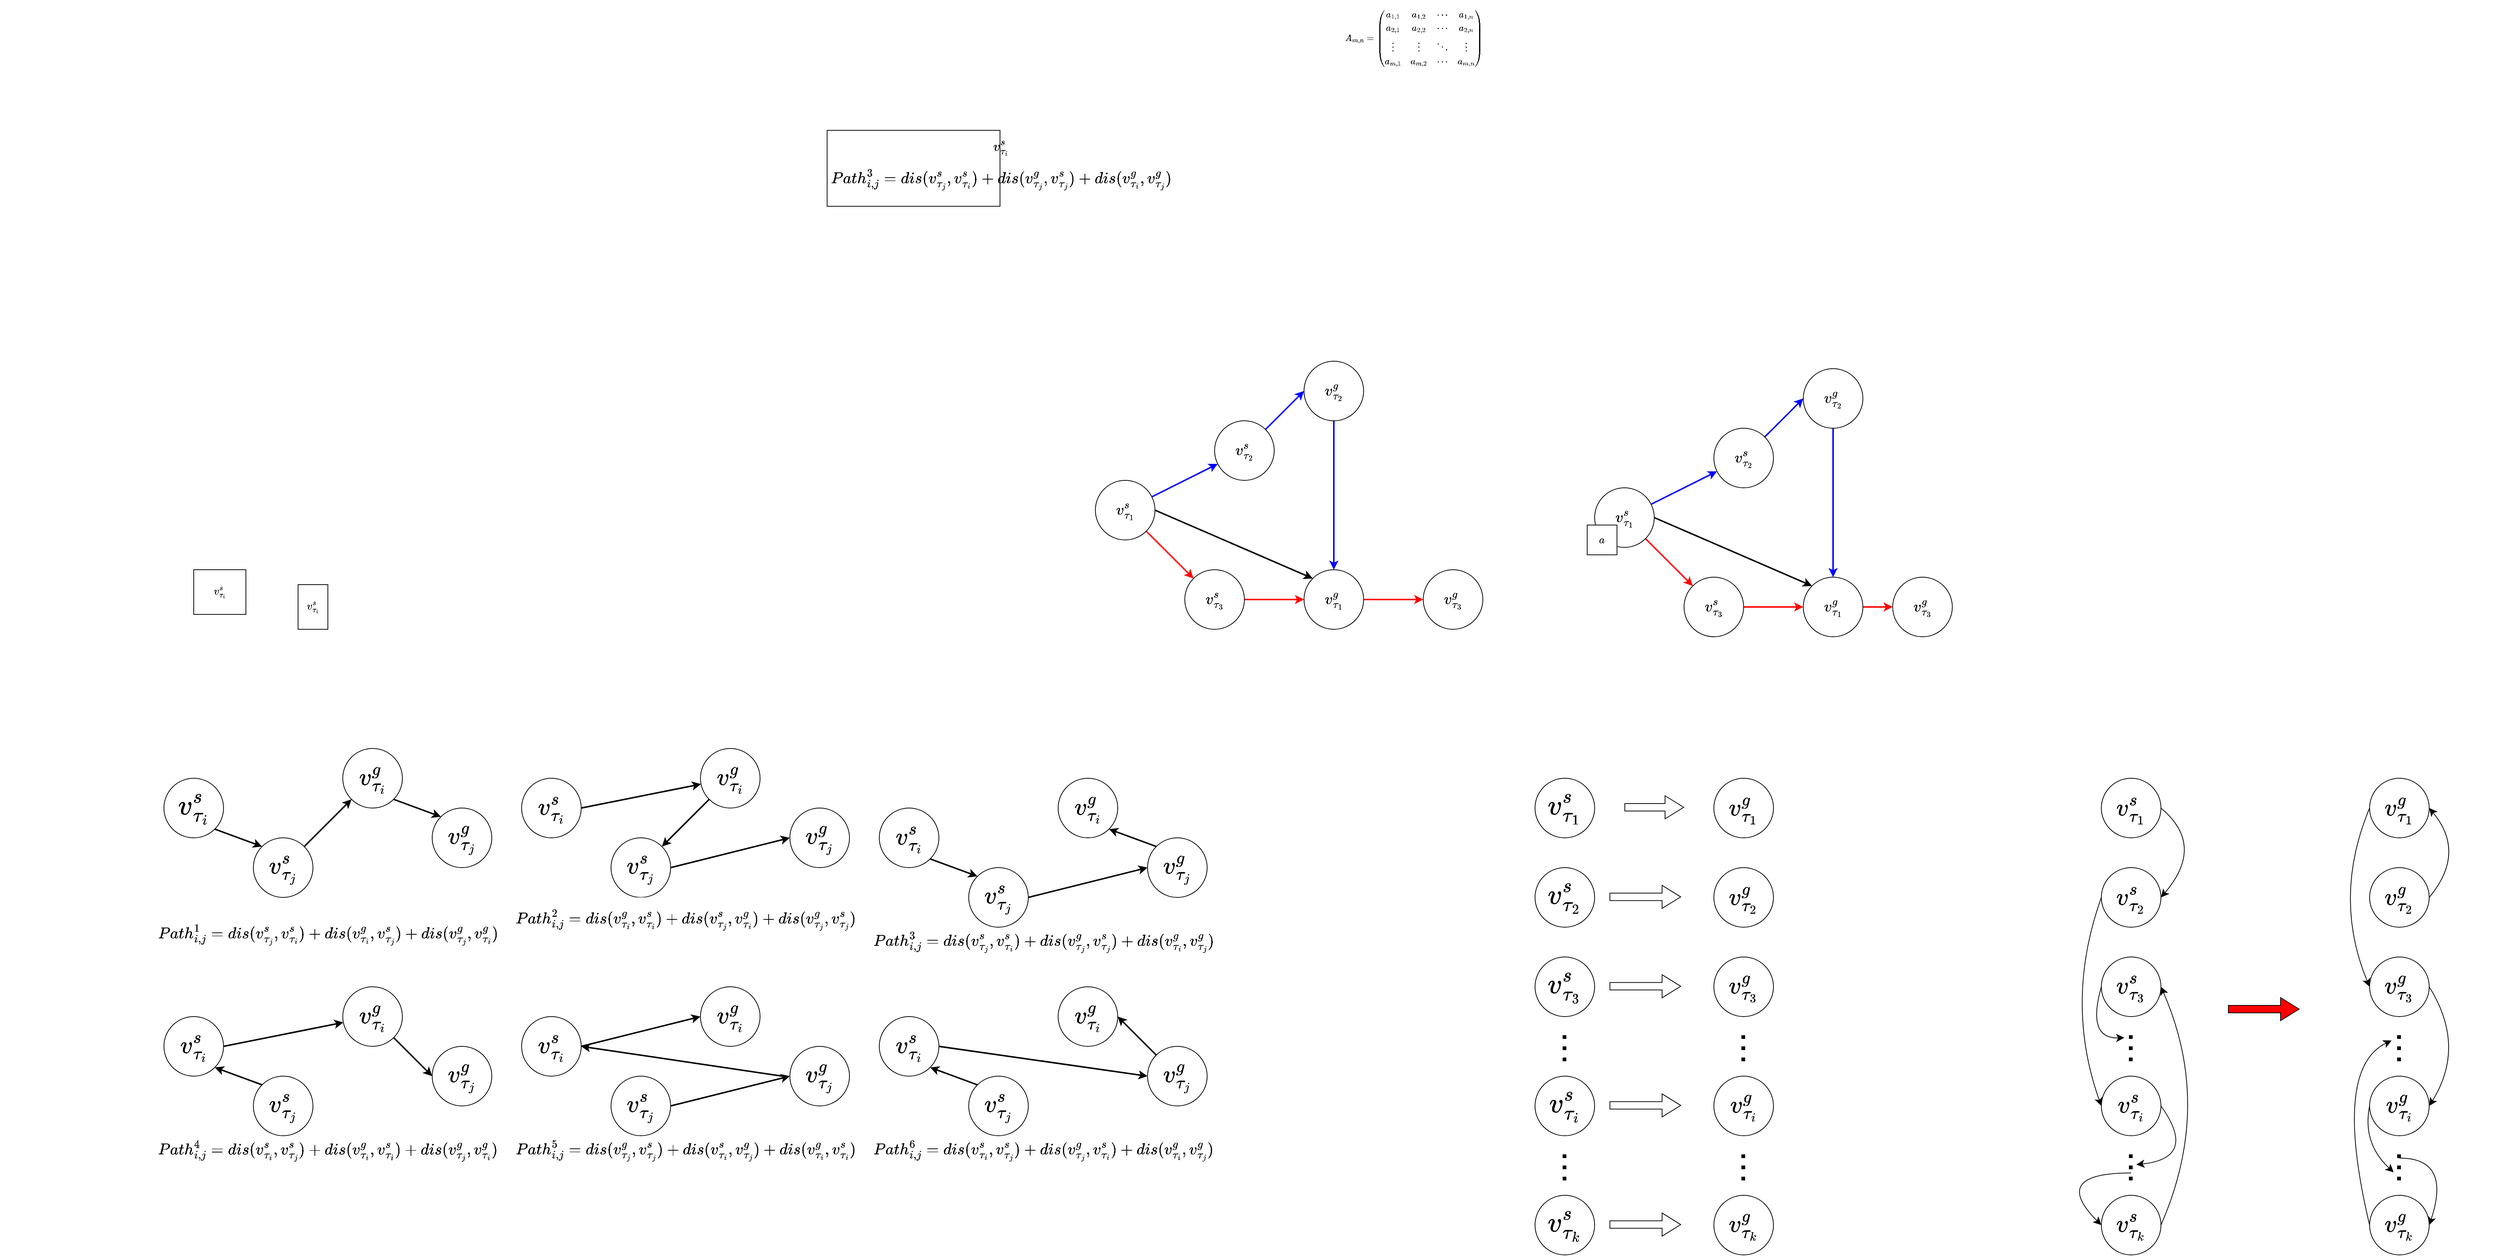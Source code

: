 <mxfile version="24.7.14">
  <diagram name="第 1 页" id="2fXzonQyr7GlmhcA955P">
    <mxGraphModel dx="4119" dy="1905" grid="1" gridSize="10" guides="1" tooltips="1" connect="1" arrows="1" fold="1" page="1" pageScale="1" pageWidth="827" pageHeight="1169" math="1" shadow="0">
      <root>
        <mxCell id="0" />
        <mxCell id="1" parent="0" />
        <mxCell id="RxVfPSey4gtv-o3c42Gy-12" value="$$v^{s}_{\tau_{i}} $$" style="ellipse;whiteSpace=wrap;html=1;aspect=fixed;fontSize=32;" parent="1" vertex="1">
          <mxGeometry x="240" y="1040" width="80" height="80" as="geometry" />
        </mxCell>
        <mxCell id="RxVfPSey4gtv-o3c42Gy-13" value="$$v^{s}_{\tau_{k}} $$" style="ellipse;whiteSpace=wrap;html=1;aspect=fixed;fontSize=32;" parent="1" vertex="1">
          <mxGeometry x="240" y="1200" width="80" height="80" as="geometry" />
        </mxCell>
        <mxCell id="RxVfPSey4gtv-o3c42Gy-14" value="$$v^{s}_{\tau_{3}} $$" style="ellipse;whiteSpace=wrap;html=1;aspect=fixed;fontSize=32;" parent="1" vertex="1">
          <mxGeometry x="240" y="880" width="80" height="80" as="geometry" />
        </mxCell>
        <mxCell id="RxVfPSey4gtv-o3c42Gy-16" value="&lt;span style=&quot;font-family: &amp;quot;Lucida Console&amp;quot;; font-size: 32px;&quot;&gt;$$v^{g}_{\tau_1}$$&lt;/span&gt;" style="ellipse;whiteSpace=wrap;html=1;aspect=fixed;fontSize=32;" parent="1" vertex="1">
          <mxGeometry x="480" y="640" width="80" height="80" as="geometry" />
        </mxCell>
        <mxCell id="RxVfPSey4gtv-o3c42Gy-17" value="&lt;span style=&quot;font-family: &amp;quot;Lucida Console&amp;quot;; font-size: 32px;&quot;&gt;$$v^{g}_{\tau_i}$$&lt;/span&gt;" style="ellipse;whiteSpace=wrap;html=1;aspect=fixed;fontSize=32;" parent="1" vertex="1">
          <mxGeometry x="480" y="1040" width="80" height="80" as="geometry" />
        </mxCell>
        <mxCell id="RxVfPSey4gtv-o3c42Gy-18" value="&lt;span style=&quot;font-family: &amp;quot;Lucida Console&amp;quot;; font-size: 32px;&quot;&gt;$$v^{g}_{\tau_k}$$&lt;/span&gt;" style="ellipse;whiteSpace=wrap;html=1;aspect=fixed;fontSize=32;" parent="1" vertex="1">
          <mxGeometry x="480" y="1200" width="80" height="80" as="geometry" />
        </mxCell>
        <mxCell id="RxVfPSey4gtv-o3c42Gy-19" value="&lt;span style=&quot;font-family: &amp;quot;Lucida Console&amp;quot;; font-size: 32px;&quot;&gt;$$v^{g}_{\tau_3}$$&lt;/span&gt;" style="ellipse;whiteSpace=wrap;html=1;aspect=fixed;fontSize=32;" parent="1" vertex="1">
          <mxGeometry x="480" y="880" width="80" height="80" as="geometry" />
        </mxCell>
        <mxCell id="RxVfPSey4gtv-o3c42Gy-20" value="&lt;span style=&quot;font-family: &amp;quot;Lucida Console&amp;quot;; font-size: 32px;&quot;&gt;$$v^{g}_{\tau_2}$$&lt;/span&gt;" style="ellipse;whiteSpace=wrap;html=1;aspect=fixed;fontSize=32;" parent="1" vertex="1">
          <mxGeometry x="480" y="760" width="80" height="80" as="geometry" />
        </mxCell>
        <mxCell id="RxVfPSey4gtv-o3c42Gy-36" style="edgeStyle=none;curved=1;rounded=0;orthogonalLoop=1;jettySize=auto;html=1;exitX=1;exitY=0.5;exitDx=0;exitDy=0;entryX=1;entryY=0.5;entryDx=0;entryDy=0;fontSize=32;startSize=8;endSize=8;" parent="1" source="RxVfPSey4gtv-o3c42Gy-21" target="RxVfPSey4gtv-o3c42Gy-25" edge="1">
          <mxGeometry relative="1" as="geometry">
            <Array as="points">
              <mxPoint x="1140" y="730" />
            </Array>
          </mxGeometry>
        </mxCell>
        <mxCell id="RxVfPSey4gtv-o3c42Gy-21" value="&lt;span style=&quot;font-family: &amp;quot;Lucida Console&amp;quot;; font-size: 32px;&quot;&gt;$$v^{s}_{\tau_1}$$&lt;/span&gt;" style="ellipse;whiteSpace=wrap;html=1;aspect=fixed;fontSize=32;" parent="1" vertex="1">
          <mxGeometry x="1000" y="640" width="80" height="80" as="geometry" />
        </mxCell>
        <mxCell id="RxVfPSey4gtv-o3c42Gy-22" value="&lt;span style=&quot;font-family: &amp;quot;Lucida Console&amp;quot;; font-size: 32px;&quot;&gt;$$v^{s}_{\tau_i}$$&lt;/span&gt;" style="ellipse;whiteSpace=wrap;html=1;aspect=fixed;fontSize=32;" parent="1" vertex="1">
          <mxGeometry x="1000" y="1040" width="80" height="80" as="geometry" />
        </mxCell>
        <mxCell id="RxVfPSey4gtv-o3c42Gy-72" style="edgeStyle=none;curved=1;rounded=0;orthogonalLoop=1;jettySize=auto;html=1;exitX=1;exitY=0.5;exitDx=0;exitDy=0;entryX=1;entryY=0.5;entryDx=0;entryDy=0;fontSize=32;startSize=8;endSize=8;" parent="1" source="RxVfPSey4gtv-o3c42Gy-23" target="RxVfPSey4gtv-o3c42Gy-24" edge="1">
          <mxGeometry relative="1" as="geometry">
            <Array as="points">
              <mxPoint x="1150" y="1080" />
            </Array>
          </mxGeometry>
        </mxCell>
        <mxCell id="RxVfPSey4gtv-o3c42Gy-23" value="&lt;span style=&quot;font-family: &amp;quot;Lucida Console&amp;quot;; font-size: 32px;&quot;&gt;$$v^{s}_{\tau_k}$$&lt;/span&gt;" style="ellipse;whiteSpace=wrap;html=1;aspect=fixed;fontSize=32;" parent="1" vertex="1">
          <mxGeometry x="1000" y="1200" width="80" height="80" as="geometry" />
        </mxCell>
        <mxCell id="RxVfPSey4gtv-o3c42Gy-24" value="&lt;span style=&quot;font-family: &amp;quot;Lucida Console&amp;quot;; font-size: 32px;&quot;&gt;$$v^{s}_{\tau_3}$$&lt;/span&gt;" style="ellipse;whiteSpace=wrap;html=1;aspect=fixed;fontSize=32;" parent="1" vertex="1">
          <mxGeometry x="1000" y="880" width="80" height="80" as="geometry" />
        </mxCell>
        <mxCell id="RxVfPSey4gtv-o3c42Gy-37" style="edgeStyle=none;curved=1;rounded=0;orthogonalLoop=1;jettySize=auto;html=1;exitX=0;exitY=0.5;exitDx=0;exitDy=0;entryX=0;entryY=0.5;entryDx=0;entryDy=0;fontSize=32;startSize=8;endSize=8;" parent="1" source="RxVfPSey4gtv-o3c42Gy-25" target="RxVfPSey4gtv-o3c42Gy-22" edge="1">
          <mxGeometry relative="1" as="geometry">
            <Array as="points">
              <mxPoint x="950" y="940" />
            </Array>
          </mxGeometry>
        </mxCell>
        <mxCell id="RxVfPSey4gtv-o3c42Gy-25" value="&lt;span style=&quot;font-family: &amp;quot;Lucida Console&amp;quot;; font-size: 32px;&quot;&gt;$$v^{s}_{\tau_2}$$&lt;/span&gt;" style="ellipse;whiteSpace=wrap;html=1;aspect=fixed;fontSize=32;" parent="1" vertex="1">
          <mxGeometry x="1000" y="760" width="80" height="80" as="geometry" />
        </mxCell>
        <mxCell id="RxVfPSey4gtv-o3c42Gy-75" style="edgeStyle=none;curved=1;rounded=0;orthogonalLoop=1;jettySize=auto;html=1;entryX=0;entryY=0.5;entryDx=0;entryDy=0;fontSize=32;startSize=8;endSize=8;exitX=0;exitY=0.5;exitDx=0;exitDy=0;" parent="1" source="RxVfPSey4gtv-o3c42Gy-26" target="RxVfPSey4gtv-o3c42Gy-29" edge="1">
          <mxGeometry relative="1" as="geometry">
            <Array as="points">
              <mxPoint x="1310" y="800" />
            </Array>
          </mxGeometry>
        </mxCell>
        <mxCell id="RxVfPSey4gtv-o3c42Gy-26" value="&lt;span style=&quot;font-family: &amp;quot;Lucida Console&amp;quot;; font-size: 32px;&quot;&gt;$$v^{g}_{\tau_1}$$&lt;/span&gt;" style="ellipse;whiteSpace=wrap;html=1;aspect=fixed;fontSize=32;" parent="1" vertex="1">
          <mxGeometry x="1360" y="640" width="80" height="80" as="geometry" />
        </mxCell>
        <mxCell id="RxVfPSey4gtv-o3c42Gy-27" value="&lt;span style=&quot;font-family: &amp;quot;Lucida Console&amp;quot;; font-size: 32px;&quot;&gt;$$v^{g}_{\tau_i}$$&lt;/span&gt;" style="ellipse;whiteSpace=wrap;html=1;aspect=fixed;fontSize=32;" parent="1" vertex="1">
          <mxGeometry x="1360" y="1040" width="80" height="80" as="geometry" />
        </mxCell>
        <mxCell id="RxVfPSey4gtv-o3c42Gy-28" value="&lt;span style=&quot;font-family: &amp;quot;Lucida Console&amp;quot;; font-size: 32px;&quot;&gt;$$v^{g}_{\tau_k}$$&lt;/span&gt;" style="ellipse;whiteSpace=wrap;html=1;aspect=fixed;fontSize=32;" parent="1" vertex="1">
          <mxGeometry x="1360" y="1200" width="80" height="80" as="geometry" />
        </mxCell>
        <mxCell id="RxVfPSey4gtv-o3c42Gy-77" style="edgeStyle=none;curved=1;rounded=0;orthogonalLoop=1;jettySize=auto;html=1;exitX=1;exitY=0.5;exitDx=0;exitDy=0;entryX=1;entryY=0.5;entryDx=0;entryDy=0;fontSize=32;startSize=8;endSize=8;" parent="1" source="RxVfPSey4gtv-o3c42Gy-29" target="RxVfPSey4gtv-o3c42Gy-27" edge="1">
          <mxGeometry relative="1" as="geometry">
            <Array as="points">
              <mxPoint x="1490" y="1000" />
            </Array>
          </mxGeometry>
        </mxCell>
        <mxCell id="RxVfPSey4gtv-o3c42Gy-29" value="&lt;span style=&quot;font-family: &amp;quot;Lucida Console&amp;quot;; font-size: 32px;&quot;&gt;$$v^{g}_{\tau_3}$$&lt;/span&gt;" style="ellipse;whiteSpace=wrap;html=1;aspect=fixed;fontSize=32;" parent="1" vertex="1">
          <mxGeometry x="1360" y="880" width="80" height="80" as="geometry" />
        </mxCell>
        <mxCell id="RxVfPSey4gtv-o3c42Gy-74" style="edgeStyle=none;curved=1;rounded=0;orthogonalLoop=1;jettySize=auto;html=1;exitX=1;exitY=0.5;exitDx=0;exitDy=0;entryX=1;entryY=0.5;entryDx=0;entryDy=0;fontSize=32;startSize=8;endSize=8;" parent="1" source="RxVfPSey4gtv-o3c42Gy-30" target="RxVfPSey4gtv-o3c42Gy-26" edge="1">
          <mxGeometry relative="1" as="geometry">
            <Array as="points">
              <mxPoint x="1490" y="740" />
            </Array>
          </mxGeometry>
        </mxCell>
        <mxCell id="RxVfPSey4gtv-o3c42Gy-30" value="&lt;span style=&quot;font-family: &amp;quot;Lucida Console&amp;quot;; font-size: 32px;&quot;&gt;$$v^{g}_{\tau_2}$$&lt;/span&gt;" style="ellipse;whiteSpace=wrap;html=1;aspect=fixed;fontSize=32;" parent="1" vertex="1">
          <mxGeometry x="1360" y="760" width="80" height="80" as="geometry" />
        </mxCell>
        <mxCell id="RxVfPSey4gtv-o3c42Gy-31" value="" style="shape=flexArrow;endArrow=classic;html=1;rounded=0;fontSize=32;startSize=8;endSize=8;curved=1;" parent="1" edge="1">
          <mxGeometry width="50" height="50" relative="1" as="geometry">
            <mxPoint x="340" y="1079.29" as="sourcePoint" />
            <mxPoint x="436" y="1079.29" as="targetPoint" />
          </mxGeometry>
        </mxCell>
        <mxCell id="RxVfPSey4gtv-o3c42Gy-32" value="" style="shape=flexArrow;endArrow=classic;html=1;rounded=0;fontSize=32;startSize=8;endSize=8;curved=1;" parent="1" edge="1">
          <mxGeometry width="50" height="50" relative="1" as="geometry">
            <mxPoint x="340" y="1239.29" as="sourcePoint" />
            <mxPoint x="436" y="1239.29" as="targetPoint" />
          </mxGeometry>
        </mxCell>
        <mxCell id="RxVfPSey4gtv-o3c42Gy-33" value="" style="shape=flexArrow;endArrow=classic;html=1;rounded=0;fontSize=32;startSize=8;endSize=8;curved=1;" parent="1" edge="1">
          <mxGeometry width="50" height="50" relative="1" as="geometry">
            <mxPoint x="340" y="919.29" as="sourcePoint" />
            <mxPoint x="436" y="919.29" as="targetPoint" />
          </mxGeometry>
        </mxCell>
        <mxCell id="RxVfPSey4gtv-o3c42Gy-34" value="" style="shape=flexArrow;endArrow=classic;html=1;rounded=0;fontSize=32;startSize=8;endSize=8;curved=1;" parent="1" edge="1">
          <mxGeometry width="50" height="50" relative="1" as="geometry">
            <mxPoint x="340" y="799.29" as="sourcePoint" />
            <mxPoint x="436" y="799.29" as="targetPoint" />
          </mxGeometry>
        </mxCell>
        <mxCell id="RxVfPSey4gtv-o3c42Gy-35" value="" style="shape=flexArrow;endArrow=classic;html=1;rounded=0;fontSize=32;startSize=8;endSize=8;curved=1;" parent="1" edge="1">
          <mxGeometry width="50" height="50" relative="1" as="geometry">
            <mxPoint x="360" y="679" as="sourcePoint" />
            <mxPoint x="440" y="679" as="targetPoint" />
          </mxGeometry>
        </mxCell>
        <mxCell id="RxVfPSey4gtv-o3c42Gy-40" value="" style="shape=flexArrow;endArrow=classic;html=1;rounded=0;fontSize=32;startSize=8;endSize=8;curved=1;fillColor=#FF0000;gradientColor=none;" parent="1" edge="1">
          <mxGeometry width="50" height="50" relative="1" as="geometry">
            <mxPoint x="1170" y="950" as="sourcePoint" />
            <mxPoint x="1266" y="950" as="targetPoint" />
          </mxGeometry>
        </mxCell>
        <mxCell id="RxVfPSey4gtv-o3c42Gy-70" value="" style="edgeStyle=none;curved=1;rounded=0;orthogonalLoop=1;jettySize=auto;html=1;fontSize=32;startSize=8;endSize=8;entryX=0;entryY=0.5;entryDx=0;entryDy=0;" parent="1" target="RxVfPSey4gtv-o3c42Gy-23" edge="1">
          <mxGeometry relative="1" as="geometry">
            <mxPoint x="940" y="1170" as="targetPoint" />
            <Array as="points">
              <mxPoint x="930" y="1170" />
            </Array>
            <mxPoint x="1040" y="1170" as="sourcePoint" />
          </mxGeometry>
        </mxCell>
        <mxCell id="RxVfPSey4gtv-o3c42Gy-83" value="" style="edgeStyle=none;curved=1;rounded=0;orthogonalLoop=1;jettySize=auto;html=1;fontSize=32;startSize=8;endSize=8;entryX=1;entryY=0.5;entryDx=0;entryDy=0;" parent="1" target="RxVfPSey4gtv-o3c42Gy-28" edge="1">
          <mxGeometry relative="1" as="geometry">
            <mxPoint x="1480" y="1150" as="targetPoint" />
            <Array as="points">
              <mxPoint x="1470" y="1150" />
            </Array>
            <mxPoint x="1400" y="1150" as="sourcePoint" />
          </mxGeometry>
        </mxCell>
        <mxCell id="RxVfPSey4gtv-o3c42Gy-68" style="edgeStyle=none;curved=1;rounded=0;orthogonalLoop=1;jettySize=auto;html=1;exitX=1;exitY=0.5;exitDx=0;exitDy=0;entryX=0.844;entryY=0.438;entryDx=0;entryDy=0;entryPerimeter=0;fontSize=32;startSize=8;endSize=8;" parent="1" source="RxVfPSey4gtv-o3c42Gy-22" edge="1">
          <mxGeometry relative="1" as="geometry">
            <Array as="points">
              <mxPoint x="1130" y="1150" />
            </Array>
            <mxPoint x="1046.88" y="1158.76" as="targetPoint" />
          </mxGeometry>
        </mxCell>
        <mxCell id="RxVfPSey4gtv-o3c42Gy-73" style="edgeStyle=none;curved=1;rounded=0;orthogonalLoop=1;jettySize=auto;html=1;exitX=0;exitY=0.5;exitDx=0;exitDy=0;entryX=0.044;entryY=-0.079;entryDx=0;entryDy=0;entryPerimeter=0;fontSize=32;startSize=8;endSize=8;" parent="1" source="RxVfPSey4gtv-o3c42Gy-24" edge="1">
          <mxGeometry relative="1" as="geometry">
            <Array as="points">
              <mxPoint x="980" y="990" />
            </Array>
            <mxPoint x="1030.88" y="988.42" as="targetPoint" />
          </mxGeometry>
        </mxCell>
        <mxCell id="RxVfPSey4gtv-o3c42Gy-78" style="edgeStyle=none;curved=1;rounded=0;orthogonalLoop=1;jettySize=auto;html=1;exitX=0;exitY=0.5;exitDx=0;exitDy=0;entryX=0.115;entryY=0.456;entryDx=0;entryDy=0;entryPerimeter=0;fontSize=32;startSize=8;endSize=8;" parent="1" source="RxVfPSey4gtv-o3c42Gy-27" edge="1">
          <mxGeometry relative="1" as="geometry">
            <Array as="points">
              <mxPoint x="1350" y="1130" />
            </Array>
            <mxPoint x="1392.3" y="1169.12" as="targetPoint" />
          </mxGeometry>
        </mxCell>
        <mxCell id="RxVfPSey4gtv-o3c42Gy-84" style="edgeStyle=none;curved=1;rounded=0;orthogonalLoop=1;jettySize=auto;html=1;exitX=0;exitY=0.5;exitDx=0;exitDy=0;entryX=-0.026;entryY=0.109;entryDx=0;entryDy=0;entryPerimeter=0;fontSize=32;startSize=8;endSize=8;" parent="1" source="RxVfPSey4gtv-o3c42Gy-28" edge="1">
          <mxGeometry relative="1" as="geometry">
            <Array as="points">
              <mxPoint x="1310" y="1030" />
            </Array>
            <mxPoint x="1389.48" y="992.18" as="targetPoint" />
          </mxGeometry>
        </mxCell>
        <mxCell id="6" value="" style="endArrow=none;dashed=1;html=1;strokeColor=#000000;strokeWidth=5;dashPattern=1 2;fontSize=32;" parent="1" edge="1">
          <mxGeometry width="50" height="50" relative="1" as="geometry">
            <mxPoint x="279.55" y="1020" as="sourcePoint" />
            <mxPoint x="279.55" y="980" as="targetPoint" />
          </mxGeometry>
        </mxCell>
        <mxCell id="9" value="&lt;font face=&quot;Lucida Console&quot;&gt;$$A_{m,n} =&lt;br&gt; \begin{pmatrix}&lt;br&gt;  a_{1,1} &amp;amp; a_{1,2} &amp;amp; \cdots &amp;amp; a_{1,n} \\&lt;br&gt;  a_{2,1} &amp;amp; a_{2,2} &amp;amp; \cdots &amp;amp; a_{2,n} \\&lt;br&gt;  \vdots  &amp;amp; \vdots  &amp;amp; \ddots &amp;amp; \vdots  \\&lt;br&gt;  a_{m,1} &amp;amp; a_{m,2} &amp;amp; \cdots &amp;amp; a_{m,n}&lt;br&gt; \end{pmatrix}$$&lt;/font&gt;" style="text;html=1;spacing=5;spacingTop=-10;whiteSpace=wrap;overflow=visible;fillColor=none;strokeColor=none;shadow=0;rounded=0;verticalAlign=middle;" parent="1" vertex="1">
          <mxGeometry x="-20" y="-400" width="232" height="102" as="geometry" />
        </mxCell>
        <mxCell id="Y2sO-mLyn4NRbICUy5Yb-9" value="" style="endArrow=none;dashed=1;html=1;strokeColor=#000000;strokeWidth=5;dashPattern=1 2;fontSize=32;" parent="1" edge="1">
          <mxGeometry width="50" height="50" relative="1" as="geometry">
            <mxPoint x="1039.5" y="1020" as="sourcePoint" />
            <mxPoint x="1039.5" y="980" as="targetPoint" />
          </mxGeometry>
        </mxCell>
        <mxCell id="Y2sO-mLyn4NRbICUy5Yb-10" value="" style="endArrow=none;dashed=1;html=1;strokeColor=#000000;strokeWidth=5;dashPattern=1 2;fontSize=32;" parent="1" edge="1">
          <mxGeometry width="50" height="50" relative="1" as="geometry">
            <mxPoint x="1039.5" y="1180" as="sourcePoint" />
            <mxPoint x="1039.5" y="1140" as="targetPoint" />
          </mxGeometry>
        </mxCell>
        <mxCell id="Y2sO-mLyn4NRbICUy5Yb-11" value="" style="endArrow=none;dashed=1;html=1;strokeColor=#000000;strokeWidth=5;dashPattern=1 2;fontSize=32;" parent="1" edge="1">
          <mxGeometry width="50" height="50" relative="1" as="geometry">
            <mxPoint x="1399.5" y="1020" as="sourcePoint" />
            <mxPoint x="1399.5" y="980" as="targetPoint" />
          </mxGeometry>
        </mxCell>
        <mxCell id="Y2sO-mLyn4NRbICUy5Yb-12" value="" style="endArrow=none;dashed=1;html=1;strokeColor=#000000;strokeWidth=5;dashPattern=1 2;fontSize=32;" parent="1" edge="1">
          <mxGeometry width="50" height="50" relative="1" as="geometry">
            <mxPoint x="1399.5" y="1180" as="sourcePoint" />
            <mxPoint x="1399.5" y="1140" as="targetPoint" />
          </mxGeometry>
        </mxCell>
        <mxCell id="Y2sO-mLyn4NRbICUy5Yb-13" value="" style="endArrow=none;dashed=1;html=1;strokeColor=#000000;strokeWidth=5;dashPattern=1 2;fontSize=32;" parent="1" edge="1">
          <mxGeometry width="50" height="50" relative="1" as="geometry">
            <mxPoint x="519.5" y="1020" as="sourcePoint" />
            <mxPoint x="519.5" y="980" as="targetPoint" />
          </mxGeometry>
        </mxCell>
        <mxCell id="Y2sO-mLyn4NRbICUy5Yb-14" value="" style="endArrow=none;dashed=1;html=1;strokeColor=#000000;strokeWidth=5;dashPattern=1 2;fontSize=32;" parent="1" edge="1">
          <mxGeometry width="50" height="50" relative="1" as="geometry">
            <mxPoint x="279.55" y="1180" as="sourcePoint" />
            <mxPoint x="279.55" y="1140" as="targetPoint" />
          </mxGeometry>
        </mxCell>
        <mxCell id="Y2sO-mLyn4NRbICUy5Yb-15" value="" style="endArrow=none;dashed=1;html=1;strokeColor=#000000;strokeWidth=5;dashPattern=1 2;fontSize=32;" parent="1" edge="1">
          <mxGeometry width="50" height="50" relative="1" as="geometry">
            <mxPoint x="519.5" y="1180" as="sourcePoint" />
            <mxPoint x="519.5" y="1140" as="targetPoint" />
          </mxGeometry>
        </mxCell>
        <mxCell id="Y2sO-mLyn4NRbICUy5Yb-36" value="" style="rounded=0;orthogonalLoop=1;jettySize=auto;html=1;strokeColor=#0000FF;strokeWidth=2;" parent="1" source="Y2sO-mLyn4NRbICUy5Yb-39" target="Y2sO-mLyn4NRbICUy5Yb-41" edge="1">
          <mxGeometry relative="1" as="geometry" />
        </mxCell>
        <mxCell id="Y2sO-mLyn4NRbICUy5Yb-37" style="rounded=0;orthogonalLoop=1;jettySize=auto;html=1;exitX=1;exitY=1;exitDx=0;exitDy=0;entryX=0;entryY=0;entryDx=0;entryDy=0;strokeColor=#FF0000;strokeWidth=2;" parent="1" source="Y2sO-mLyn4NRbICUy5Yb-39" target="Y2sO-mLyn4NRbICUy5Yb-43" edge="1">
          <mxGeometry relative="1" as="geometry" />
        </mxCell>
        <mxCell id="Y2sO-mLyn4NRbICUy5Yb-38" style="rounded=0;orthogonalLoop=1;jettySize=auto;html=1;exitX=1;exitY=0.5;exitDx=0;exitDy=0;entryX=0;entryY=0;entryDx=0;entryDy=0;strokeWidth=2;" parent="1" source="Y2sO-mLyn4NRbICUy5Yb-39" target="Y2sO-mLyn4NRbICUy5Yb-45" edge="1">
          <mxGeometry relative="1" as="geometry" />
        </mxCell>
        <mxCell id="Y2sO-mLyn4NRbICUy5Yb-39" value="&lt;font face=&quot;Lucida Console&quot;&gt;&lt;span style=&quot;font-size: 20px&quot;&gt;$$v^{s}_{\tau_1}$$&lt;/span&gt;&lt;/font&gt;" style="ellipse;whiteSpace=wrap;html=1;aspect=fixed;" parent="1" vertex="1">
          <mxGeometry x="-350" y="240" width="80" height="80" as="geometry" />
        </mxCell>
        <mxCell id="Y2sO-mLyn4NRbICUy5Yb-40" style="rounded=0;orthogonalLoop=1;jettySize=auto;html=1;exitX=1;exitY=0;exitDx=0;exitDy=0;entryX=0;entryY=0.5;entryDx=0;entryDy=0;strokeColor=#0000FF;strokeWidth=2;" parent="1" source="Y2sO-mLyn4NRbICUy5Yb-41" target="Y2sO-mLyn4NRbICUy5Yb-47" edge="1">
          <mxGeometry relative="1" as="geometry" />
        </mxCell>
        <mxCell id="Y2sO-mLyn4NRbICUy5Yb-41" value="&lt;font face=&quot;Lucida Console&quot;&gt;&lt;span style=&quot;font-size: 20px&quot;&gt;$$v^{s}_{\tau_2}$$&lt;/span&gt;&lt;/font&gt;" style="ellipse;whiteSpace=wrap;html=1;aspect=fixed;" parent="1" vertex="1">
          <mxGeometry x="-190" y="160" width="80" height="80" as="geometry" />
        </mxCell>
        <mxCell id="Y2sO-mLyn4NRbICUy5Yb-42" value="" style="edgeStyle=orthogonalEdgeStyle;rounded=0;orthogonalLoop=1;jettySize=auto;html=1;strokeWidth=2;strokeColor=#FF0000;" parent="1" source="Y2sO-mLyn4NRbICUy5Yb-43" target="Y2sO-mLyn4NRbICUy5Yb-45" edge="1">
          <mxGeometry relative="1" as="geometry" />
        </mxCell>
        <mxCell id="Y2sO-mLyn4NRbICUy5Yb-43" value="&lt;font face=&quot;Lucida Console&quot;&gt;&lt;span style=&quot;font-size: 20px&quot;&gt;$$v^{s}_{\tau_3}$$&lt;/span&gt;&lt;/font&gt;" style="ellipse;whiteSpace=wrap;html=1;aspect=fixed;" parent="1" vertex="1">
          <mxGeometry x="-230" y="360" width="80" height="80" as="geometry" />
        </mxCell>
        <mxCell id="Y2sO-mLyn4NRbICUy5Yb-44" value="" style="edgeStyle=orthogonalEdgeStyle;rounded=0;orthogonalLoop=1;jettySize=auto;html=1;strokeColor=#FF0000;strokeWidth=2;" parent="1" source="Y2sO-mLyn4NRbICUy5Yb-45" target="Y2sO-mLyn4NRbICUy5Yb-48" edge="1">
          <mxGeometry relative="1" as="geometry" />
        </mxCell>
        <mxCell id="Y2sO-mLyn4NRbICUy5Yb-45" value="&lt;font face=&quot;Lucida Console&quot;&gt;&lt;span style=&quot;font-size: 20px&quot;&gt;$$v^{g}_{\tau_1}$$&lt;/span&gt;&lt;/font&gt;" style="ellipse;whiteSpace=wrap;html=1;aspect=fixed;" parent="1" vertex="1">
          <mxGeometry x="-70" y="360" width="80" height="80" as="geometry" />
        </mxCell>
        <mxCell id="Y2sO-mLyn4NRbICUy5Yb-46" style="rounded=0;orthogonalLoop=1;jettySize=auto;html=1;exitX=0.5;exitY=1;exitDx=0;exitDy=0;strokeColor=#0000FF;strokeWidth=2;" parent="1" source="Y2sO-mLyn4NRbICUy5Yb-47" target="Y2sO-mLyn4NRbICUy5Yb-45" edge="1">
          <mxGeometry relative="1" as="geometry" />
        </mxCell>
        <mxCell id="Y2sO-mLyn4NRbICUy5Yb-47" value="&lt;font face=&quot;Lucida Console&quot;&gt;&lt;span style=&quot;font-size: 20px&quot;&gt;$$v^{g}_{\tau_2}$$&lt;/span&gt;&lt;/font&gt;" style="ellipse;whiteSpace=wrap;html=1;aspect=fixed;" parent="1" vertex="1">
          <mxGeometry x="-70" y="80" width="80" height="80" as="geometry" />
        </mxCell>
        <mxCell id="Y2sO-mLyn4NRbICUy5Yb-48" value="&lt;font face=&quot;Lucida Console&quot;&gt;&lt;span style=&quot;font-size: 20px&quot;&gt;$$v^{g}_{\tau_3}$$&lt;/span&gt;&lt;/font&gt;" style="ellipse;whiteSpace=wrap;html=1;aspect=fixed;" parent="1" vertex="1">
          <mxGeometry x="90" y="360" width="80" height="80" as="geometry" />
        </mxCell>
        <mxCell id="Y2sO-mLyn4NRbICUy5Yb-49" value="" style="rounded=0;orthogonalLoop=1;jettySize=auto;html=1;strokeColor=#0000FF;strokeWidth=2;" parent="1" source="Y2sO-mLyn4NRbICUy5Yb-52" target="Y2sO-mLyn4NRbICUy5Yb-54" edge="1">
          <mxGeometry relative="1" as="geometry" />
        </mxCell>
        <mxCell id="Y2sO-mLyn4NRbICUy5Yb-50" style="rounded=0;orthogonalLoop=1;jettySize=auto;html=1;exitX=1;exitY=1;exitDx=0;exitDy=0;entryX=0;entryY=0;entryDx=0;entryDy=0;strokeColor=#FF0000;strokeWidth=2;" parent="1" source="Y2sO-mLyn4NRbICUy5Yb-52" target="Y2sO-mLyn4NRbICUy5Yb-56" edge="1">
          <mxGeometry relative="1" as="geometry" />
        </mxCell>
        <mxCell id="Y2sO-mLyn4NRbICUy5Yb-51" style="rounded=0;orthogonalLoop=1;jettySize=auto;html=1;exitX=1;exitY=0.5;exitDx=0;exitDy=0;entryX=0;entryY=0;entryDx=0;entryDy=0;strokeWidth=2;" parent="1" source="Y2sO-mLyn4NRbICUy5Yb-52" target="Y2sO-mLyn4NRbICUy5Yb-58" edge="1">
          <mxGeometry relative="1" as="geometry" />
        </mxCell>
        <mxCell id="Y2sO-mLyn4NRbICUy5Yb-52" value="&lt;font face=&quot;Lucida Console&quot;&gt;&lt;span style=&quot;font-size: 20px&quot;&gt;$$v^{s}_{\tau_1}$$&lt;/span&gt;&lt;/font&gt;" style="ellipse;whiteSpace=wrap;html=1;aspect=fixed;" parent="1" vertex="1">
          <mxGeometry x="320" y="250" width="80" height="80" as="geometry" />
        </mxCell>
        <mxCell id="Y2sO-mLyn4NRbICUy5Yb-53" style="rounded=0;orthogonalLoop=1;jettySize=auto;html=1;exitX=1;exitY=0;exitDx=0;exitDy=0;entryX=0;entryY=0.5;entryDx=0;entryDy=0;strokeColor=#0000FF;strokeWidth=2;" parent="1" source="Y2sO-mLyn4NRbICUy5Yb-54" target="Y2sO-mLyn4NRbICUy5Yb-60" edge="1">
          <mxGeometry relative="1" as="geometry" />
        </mxCell>
        <mxCell id="Y2sO-mLyn4NRbICUy5Yb-54" value="&lt;font face=&quot;Lucida Console&quot;&gt;&lt;span style=&quot;font-size: 20px&quot;&gt;$$v^{s}_{\tau_2}$$&lt;/span&gt;&lt;/font&gt;" style="ellipse;whiteSpace=wrap;html=1;aspect=fixed;" parent="1" vertex="1">
          <mxGeometry x="480" y="170" width="80" height="80" as="geometry" />
        </mxCell>
        <mxCell id="Y2sO-mLyn4NRbICUy5Yb-55" value="" style="edgeStyle=orthogonalEdgeStyle;rounded=0;orthogonalLoop=1;jettySize=auto;html=1;strokeWidth=2;strokeColor=#FF0000;" parent="1" source="Y2sO-mLyn4NRbICUy5Yb-56" target="Y2sO-mLyn4NRbICUy5Yb-58" edge="1">
          <mxGeometry relative="1" as="geometry" />
        </mxCell>
        <mxCell id="Y2sO-mLyn4NRbICUy5Yb-56" value="&lt;font face=&quot;Lucida Console&quot;&gt;&lt;span style=&quot;font-size: 20px&quot;&gt;$$v^{s}_{\tau_3}$$&lt;/span&gt;&lt;/font&gt;" style="ellipse;whiteSpace=wrap;html=1;aspect=fixed;" parent="1" vertex="1">
          <mxGeometry x="440" y="370" width="80" height="80" as="geometry" />
        </mxCell>
        <mxCell id="Y2sO-mLyn4NRbICUy5Yb-57" value="" style="edgeStyle=orthogonalEdgeStyle;rounded=0;orthogonalLoop=1;jettySize=auto;html=1;strokeColor=#FF0000;strokeWidth=2;" parent="1" source="Y2sO-mLyn4NRbICUy5Yb-58" target="Y2sO-mLyn4NRbICUy5Yb-61" edge="1">
          <mxGeometry relative="1" as="geometry" />
        </mxCell>
        <mxCell id="Y2sO-mLyn4NRbICUy5Yb-58" value="&lt;font face=&quot;Lucida Console&quot;&gt;&lt;span style=&quot;font-size: 20px&quot;&gt;$$v^{g}_{\tau_1}$$&lt;/span&gt;&lt;/font&gt;" style="ellipse;whiteSpace=wrap;html=1;aspect=fixed;" parent="1" vertex="1">
          <mxGeometry x="600" y="370" width="80" height="80" as="geometry" />
        </mxCell>
        <mxCell id="Y2sO-mLyn4NRbICUy5Yb-59" style="rounded=0;orthogonalLoop=1;jettySize=auto;html=1;exitX=0.5;exitY=1;exitDx=0;exitDy=0;strokeColor=#0000FF;strokeWidth=2;" parent="1" source="Y2sO-mLyn4NRbICUy5Yb-60" target="Y2sO-mLyn4NRbICUy5Yb-58" edge="1">
          <mxGeometry relative="1" as="geometry" />
        </mxCell>
        <mxCell id="Y2sO-mLyn4NRbICUy5Yb-60" value="&lt;font face=&quot;Lucida Console&quot;&gt;&lt;span style=&quot;font-size: 20px&quot;&gt;$$v^{g}_{\tau_2}$$&lt;/span&gt;&lt;/font&gt;" style="ellipse;whiteSpace=wrap;html=1;aspect=fixed;" parent="1" vertex="1">
          <mxGeometry x="600" y="90" width="80" height="80" as="geometry" />
        </mxCell>
        <mxCell id="Y2sO-mLyn4NRbICUy5Yb-61" value="&lt;font face=&quot;Lucida Console&quot;&gt;&lt;span style=&quot;font-size: 20px&quot;&gt;$$v^{g}_{\tau_3}$$&lt;/span&gt;&lt;/font&gt;" style="ellipse;whiteSpace=wrap;html=1;aspect=fixed;" parent="1" vertex="1">
          <mxGeometry x="720" y="370" width="80" height="80" as="geometry" />
        </mxCell>
        <mxCell id="Y2sO-mLyn4NRbICUy5Yb-62" value="$$a$$" style="rounded=0;whiteSpace=wrap;html=1;" parent="1" vertex="1">
          <mxGeometry x="310" y="300" width="40" height="40" as="geometry" />
        </mxCell>
        <mxCell id="Y2sO-mLyn4NRbICUy5Yb-69" style="rounded=0;orthogonalLoop=1;jettySize=auto;html=1;exitX=1;exitY=1;exitDx=0;exitDy=0;entryX=0;entryY=0;entryDx=0;entryDy=0;strokeWidth=2;fontSize=32;" parent="1" source="Y2sO-mLyn4NRbICUy5Yb-63" target="Y2sO-mLyn4NRbICUy5Yb-65" edge="1">
          <mxGeometry relative="1" as="geometry" />
        </mxCell>
        <mxCell id="Y2sO-mLyn4NRbICUy5Yb-63" value="&lt;font face=&quot;Helvetica&quot; style=&quot;font-size: 32px;&quot;&gt;$$v^{s}_{\tau_i}$$&lt;/font&gt;" style="ellipse;whiteSpace=wrap;html=1;aspect=fixed;fontSize=32;" parent="1" vertex="1">
          <mxGeometry x="-1600" y="640" width="80" height="80" as="geometry" />
        </mxCell>
        <mxCell id="Y2sO-mLyn4NRbICUy5Yb-71" style="rounded=0;orthogonalLoop=1;jettySize=auto;html=1;exitX=1;exitY=1;exitDx=0;exitDy=0;entryX=0;entryY=0;entryDx=0;entryDy=0;strokeWidth=2;fontSize=32;" parent="1" source="Y2sO-mLyn4NRbICUy5Yb-64" target="Y2sO-mLyn4NRbICUy5Yb-66" edge="1">
          <mxGeometry relative="1" as="geometry" />
        </mxCell>
        <mxCell id="Y2sO-mLyn4NRbICUy5Yb-64" value="&lt;span style=&quot;font-family: &amp;quot;Lucida Console&amp;quot;; font-size: 32px;&quot;&gt;$$v^{g}_{\tau_i}$$&lt;/span&gt;" style="ellipse;whiteSpace=wrap;html=1;aspect=fixed;fontSize=32;" parent="1" vertex="1">
          <mxGeometry x="-1360" y="600" width="80" height="80" as="geometry" />
        </mxCell>
        <mxCell id="Y2sO-mLyn4NRbICUy5Yb-70" style="rounded=0;orthogonalLoop=1;jettySize=auto;html=1;exitX=1;exitY=0;exitDx=0;exitDy=0;entryX=0;entryY=1;entryDx=0;entryDy=0;strokeWidth=2;fontSize=32;" parent="1" source="Y2sO-mLyn4NRbICUy5Yb-65" target="Y2sO-mLyn4NRbICUy5Yb-64" edge="1">
          <mxGeometry relative="1" as="geometry" />
        </mxCell>
        <mxCell id="Y2sO-mLyn4NRbICUy5Yb-65" value="&lt;span style=&quot;font-family: &amp;quot;Lucida Console&amp;quot;; font-size: 32px;&quot;&gt;$$v^{s}_{\tau_j}$$&lt;/span&gt;" style="ellipse;whiteSpace=wrap;html=1;aspect=fixed;fontSize=32;" parent="1" vertex="1">
          <mxGeometry x="-1480" y="720" width="80" height="80" as="geometry" />
        </mxCell>
        <mxCell id="Y2sO-mLyn4NRbICUy5Yb-66" value="&lt;span style=&quot;font-family: &amp;quot;Lucida Console&amp;quot;; font-size: 32px;&quot;&gt;$$v^{g}_{\tau_j}$$&lt;/span&gt;" style="ellipse;whiteSpace=wrap;html=1;aspect=fixed;fontSize=32;" parent="1" vertex="1">
          <mxGeometry x="-1240" y="680" width="80" height="80" as="geometry" />
        </mxCell>
        <mxCell id="Y2sO-mLyn4NRbICUy5Yb-118" style="rounded=0;orthogonalLoop=1;jettySize=auto;html=1;exitX=1;exitY=0.5;exitDx=0;exitDy=0;strokeWidth=2;fontSize=32;movable=1;resizable=1;rotatable=1;deletable=1;editable=1;locked=0;connectable=1;" parent="1" source="Y2sO-mLyn4NRbICUy5Yb-111" target="Y2sO-mLyn4NRbICUy5Yb-113" edge="1">
          <mxGeometry relative="1" as="geometry" />
        </mxCell>
        <mxCell id="Y2sO-mLyn4NRbICUy5Yb-111" value="&lt;span style=&quot;font-family: &amp;quot;Lucida Console&amp;quot;; font-size: 32px;&quot;&gt;$$v^{s}_{\tau_i}$$&lt;/span&gt;" style="ellipse;whiteSpace=wrap;html=1;aspect=fixed;fontSize=32;movable=1;resizable=1;rotatable=1;deletable=1;editable=1;locked=0;connectable=1;" parent="1" vertex="1">
          <mxGeometry x="-1120" y="640" width="80" height="80" as="geometry" />
        </mxCell>
        <mxCell id="Y2sO-mLyn4NRbICUy5Yb-119" style="rounded=0;orthogonalLoop=1;jettySize=auto;html=1;exitX=0;exitY=1;exitDx=0;exitDy=0;entryX=1;entryY=0;entryDx=0;entryDy=0;strokeWidth=2;fontSize=32;movable=1;resizable=1;rotatable=1;deletable=1;editable=1;locked=0;connectable=1;" parent="1" source="Y2sO-mLyn4NRbICUy5Yb-113" target="Y2sO-mLyn4NRbICUy5Yb-115" edge="1">
          <mxGeometry relative="1" as="geometry" />
        </mxCell>
        <mxCell id="Y2sO-mLyn4NRbICUy5Yb-113" value="&lt;span style=&quot;font-size: 32px;&quot;&gt;&lt;font style=&quot;font-size: 32px;&quot;&gt;$$v^{g}_{\tau_i}$$&lt;/font&gt;&lt;/span&gt;" style="ellipse;whiteSpace=wrap;html=1;aspect=fixed;fontSize=32;fontFamily=Verdana;movable=1;resizable=1;rotatable=1;deletable=1;editable=1;locked=0;connectable=1;" parent="1" vertex="1">
          <mxGeometry x="-880" y="600" width="80" height="80" as="geometry" />
        </mxCell>
        <mxCell id="Y2sO-mLyn4NRbICUy5Yb-120" style="rounded=0;orthogonalLoop=1;jettySize=auto;html=1;exitX=1;exitY=0.5;exitDx=0;exitDy=0;entryX=0;entryY=0.5;entryDx=0;entryDy=0;strokeWidth=2;fontSize=32;movable=1;resizable=1;rotatable=1;deletable=1;editable=1;locked=0;connectable=1;" parent="1" source="Y2sO-mLyn4NRbICUy5Yb-115" target="Y2sO-mLyn4NRbICUy5Yb-116" edge="1">
          <mxGeometry relative="1" as="geometry" />
        </mxCell>
        <mxCell id="Y2sO-mLyn4NRbICUy5Yb-115" value="&lt;span style=&quot;font-family: &amp;quot;Lucida Console&amp;quot;; font-size: 32px;&quot;&gt;$$v^{s}_{\tau_j}$$&lt;/span&gt;" style="ellipse;whiteSpace=wrap;html=1;aspect=fixed;fontSize=32;movable=1;resizable=1;rotatable=1;deletable=1;editable=1;locked=0;connectable=1;" parent="1" vertex="1">
          <mxGeometry x="-1000" y="720" width="80" height="80" as="geometry" />
        </mxCell>
        <mxCell id="Y2sO-mLyn4NRbICUy5Yb-116" value="&lt;span style=&quot;font-family: &amp;quot;Lucida Console&amp;quot;; font-size: 32px;&quot;&gt;$$v^{g}_{\tau_j}$$&lt;/span&gt;" style="ellipse;whiteSpace=wrap;html=1;aspect=fixed;fontSize=32;movable=1;resizable=1;rotatable=1;deletable=1;editable=1;locked=0;connectable=1;" parent="1" vertex="1">
          <mxGeometry x="-760" y="680" width="80" height="80" as="geometry" />
        </mxCell>
        <mxCell id="Y2sO-mLyn4NRbICUy5Yb-121" style="rounded=0;orthogonalLoop=1;jettySize=auto;html=1;exitX=1;exitY=1;exitDx=0;exitDy=0;entryX=0;entryY=0;entryDx=0;entryDy=0;strokeWidth=2;fontSize=32;movable=1;resizable=1;rotatable=1;deletable=1;editable=1;locked=0;connectable=1;fontFamily=Lucida Console;verticalAlign=middle;horizontal=1;labelPosition=center;verticalLabelPosition=middle;align=center;labelBorderColor=none;textShadow=0;spacing=2;" parent="1" source="Y2sO-mLyn4NRbICUy5Yb-122" target="Y2sO-mLyn4NRbICUy5Yb-126" edge="1">
          <mxGeometry relative="1" as="geometry" />
        </mxCell>
        <mxCell id="Y2sO-mLyn4NRbICUy5Yb-122" value="&lt;span style=&quot;font-size: 32px;&quot;&gt;$$v^{s}_{\tau_i}$$&lt;/span&gt;" style="ellipse;whiteSpace=wrap;html=1;aspect=fixed;fontSize=32;movable=1;resizable=1;rotatable=1;deletable=1;editable=1;locked=0;connectable=1;flipV=0;flipH=0;fontFamily=Lucida Console;verticalAlign=middle;horizontal=1;labelPosition=center;verticalLabelPosition=middle;align=center;labelBorderColor=none;textShadow=0;spacing=2;" parent="1" vertex="1">
          <mxGeometry x="-640" y="680" width="80" height="80" as="geometry" />
        </mxCell>
        <mxCell id="Y2sO-mLyn4NRbICUy5Yb-123" style="rounded=0;orthogonalLoop=1;jettySize=auto;html=1;entryX=1;entryY=1;entryDx=0;entryDy=0;strokeWidth=2;exitX=0;exitY=0;exitDx=0;exitDy=0;fontSize=32;movable=1;resizable=1;rotatable=1;deletable=1;editable=1;locked=0;connectable=1;fontFamily=Lucida Console;verticalAlign=middle;horizontal=1;labelPosition=center;verticalLabelPosition=middle;align=center;labelBorderColor=none;textShadow=0;spacing=2;" parent="1" source="Y2sO-mLyn4NRbICUy5Yb-127" target="Y2sO-mLyn4NRbICUy5Yb-124" edge="1">
          <mxGeometry relative="1" as="geometry">
            <mxPoint x="-100.313" y="660" as="sourcePoint" />
          </mxGeometry>
        </mxCell>
        <mxCell id="Y2sO-mLyn4NRbICUy5Yb-124" value="&lt;span style=&quot;font-size: 32px;&quot;&gt;$$v^{g}_{\tau_i}$$&lt;/span&gt;" style="ellipse;whiteSpace=wrap;html=1;aspect=fixed;fontSize=32;movable=1;resizable=1;rotatable=1;deletable=1;editable=1;locked=0;connectable=1;flipV=0;flipH=0;fontFamily=Lucida Console;verticalAlign=middle;horizontal=1;labelPosition=center;verticalLabelPosition=middle;align=center;labelBorderColor=none;textShadow=0;spacing=2;" parent="1" vertex="1">
          <mxGeometry x="-400" y="640" width="80" height="80" as="geometry" />
        </mxCell>
        <mxCell id="Y2sO-mLyn4NRbICUy5Yb-125" style="rounded=0;orthogonalLoop=1;jettySize=auto;html=1;exitX=1;exitY=0.5;exitDx=0;exitDy=0;entryX=0;entryY=0.5;entryDx=0;entryDy=0;strokeWidth=2;fontSize=32;movable=1;resizable=1;rotatable=1;deletable=1;editable=1;locked=0;connectable=1;fontFamily=Lucida Console;verticalAlign=middle;horizontal=1;labelPosition=center;verticalLabelPosition=middle;align=center;labelBorderColor=none;textShadow=0;spacing=2;" parent="1" source="Y2sO-mLyn4NRbICUy5Yb-126" target="Y2sO-mLyn4NRbICUy5Yb-127" edge="1">
          <mxGeometry relative="1" as="geometry" />
        </mxCell>
        <mxCell id="Y2sO-mLyn4NRbICUy5Yb-126" value="&lt;span style=&quot;font-size: 32px;&quot;&gt;$$v^{s}_{\tau_j}$$&lt;/span&gt;" style="ellipse;whiteSpace=wrap;html=1;aspect=fixed;fontSize=32;movable=1;resizable=1;rotatable=1;deletable=1;editable=1;locked=0;connectable=1;flipV=0;flipH=0;fontFamily=Lucida Console;verticalAlign=middle;horizontal=1;labelPosition=center;verticalLabelPosition=middle;align=center;labelBorderColor=none;textShadow=0;spacing=2;" parent="1" vertex="1">
          <mxGeometry x="-520" y="760" width="80" height="80" as="geometry" />
        </mxCell>
        <mxCell id="Y2sO-mLyn4NRbICUy5Yb-127" value="&lt;span style=&quot;font-size: 32px;&quot;&gt;$$v^{g}_{\tau_j}$$&lt;/span&gt;" style="ellipse;whiteSpace=wrap;html=1;aspect=fixed;fontSize=32;movable=1;resizable=1;rotatable=1;deletable=1;editable=1;locked=0;connectable=1;flipV=0;flipH=0;fontFamily=Lucida Console;verticalAlign=middle;horizontal=1;labelPosition=center;verticalLabelPosition=middle;align=center;labelBorderColor=none;textShadow=0;spacing=2;" parent="1" vertex="1">
          <mxGeometry x="-280" y="720" width="80" height="80" as="geometry" />
        </mxCell>
        <mxCell id="Y2sO-mLyn4NRbICUy5Yb-128" value="&lt;font style=&quot;font-size: 18px;&quot;&gt;$$Path^3_{i,j}=dis(v^s_{\tau_j}, v^s_{\tau_i})+dis(v^g_{\tau_j}, v^s_{\tau_j})+dis(v^g_{\tau_i}, v^g_{\tau_j})$$&lt;/font&gt;" style="text;html=1;align=center;verticalAlign=middle;resizable=0;points=[];autosize=1;strokeColor=none;fillColor=none;fontSize=18;" parent="1" vertex="1">
          <mxGeometry x="-860" y="840" width="880" height="40" as="geometry" />
        </mxCell>
        <mxCell id="Y2sO-mLyn4NRbICUy5Yb-130" style="rounded=0;orthogonalLoop=1;jettySize=auto;html=1;exitX=1;exitY=0.5;exitDx=0;exitDy=0;strokeWidth=2;fontSize=32;" parent="1" source="Y2sO-mLyn4NRbICUy5Yb-131" target="Y2sO-mLyn4NRbICUy5Yb-133" edge="1">
          <mxGeometry relative="1" as="geometry" />
        </mxCell>
        <mxCell id="Y2sO-mLyn4NRbICUy5Yb-131" value="&lt;span style=&quot;font-family: &amp;quot;Lucida Console&amp;quot;; font-size: 32px;&quot;&gt;$$v^{s}_{\tau_i}$$&lt;/span&gt;" style="ellipse;whiteSpace=wrap;html=1;aspect=fixed;fontSize=32;" parent="1" vertex="1">
          <mxGeometry x="-1600" y="960" width="80" height="80" as="geometry" />
        </mxCell>
        <mxCell id="Y2sO-mLyn4NRbICUy5Yb-132" style="rounded=0;orthogonalLoop=1;jettySize=auto;html=1;entryX=1;entryY=1;entryDx=0;entryDy=0;strokeWidth=2;exitX=0;exitY=0;exitDx=0;exitDy=0;fontSize=32;" parent="1" source="Y2sO-mLyn4NRbICUy5Yb-135" target="Y2sO-mLyn4NRbICUy5Yb-131" edge="1">
          <mxGeometry relative="1" as="geometry">
            <mxPoint x="-1550" y="1080" as="sourcePoint" />
          </mxGeometry>
        </mxCell>
        <mxCell id="Y2sO-mLyn4NRbICUy5Yb-133" value="&lt;span style=&quot;font-family: &amp;quot;Lucida Console&amp;quot;; font-size: 32px;&quot;&gt;$$v^{g}_{\tau_i}$$&lt;/span&gt;" style="ellipse;whiteSpace=wrap;html=1;aspect=fixed;fontSize=32;" parent="1" vertex="1">
          <mxGeometry x="-1360" y="920" width="80" height="80" as="geometry" />
        </mxCell>
        <mxCell id="Y2sO-mLyn4NRbICUy5Yb-134" style="rounded=0;orthogonalLoop=1;jettySize=auto;html=1;entryX=0;entryY=0.5;entryDx=0;entryDy=0;strokeWidth=2;fontSize=32;" parent="1" source="Y2sO-mLyn4NRbICUy5Yb-133" target="Y2sO-mLyn4NRbICUy5Yb-136" edge="1">
          <mxGeometry relative="1" as="geometry" />
        </mxCell>
        <mxCell id="Y2sO-mLyn4NRbICUy5Yb-135" value="&lt;span style=&quot;font-family: &amp;quot;Lucida Console&amp;quot;; font-size: 32px;&quot;&gt;$$v^{s}_{\tau_j}$$&lt;/span&gt;" style="ellipse;whiteSpace=wrap;html=1;aspect=fixed;fontSize=32;" parent="1" vertex="1">
          <mxGeometry x="-1480" y="1040" width="80" height="80" as="geometry" />
        </mxCell>
        <mxCell id="Y2sO-mLyn4NRbICUy5Yb-136" value="&lt;span style=&quot;font-family: &amp;quot;Lucida Console&amp;quot;; font-size: 32px;&quot;&gt;$$v^{g}_{\tau_j}$$&lt;/span&gt;" style="ellipse;whiteSpace=wrap;html=1;aspect=fixed;fontSize=32;" parent="1" vertex="1">
          <mxGeometry x="-1240" y="1000" width="80" height="80" as="geometry" />
        </mxCell>
        <mxCell id="Y2sO-mLyn4NRbICUy5Yb-137" value="&lt;font style=&quot;font-size: 18px;&quot;&gt;$$Path^4_{i,j}=dis(v^s_{\tau_i}, v^s_{\tau_j})+dis(v^g_{\tau_i}, v^s_{\tau_i})+dis(v^g_{\tau_j}, v^g_{\tau_i})$$&lt;/font&gt;" style="text;html=1;align=center;verticalAlign=middle;resizable=0;points=[];autosize=1;strokeColor=none;fillColor=none;fontSize=18;" parent="1" vertex="1">
          <mxGeometry x="-1820" y="1120" width="880" height="40" as="geometry" />
        </mxCell>
        <mxCell id="Y2sO-mLyn4NRbICUy5Yb-140" value="&lt;span style=&quot;font-family: &amp;quot;Lucida Console&amp;quot;; font-size: 32px;&quot;&gt;$$v^{s}_{\tau_i}$$&lt;/span&gt;" style="ellipse;whiteSpace=wrap;html=1;aspect=fixed;fontSize=32;" parent="1" vertex="1">
          <mxGeometry x="-1120" y="960" width="80" height="80" as="geometry" />
        </mxCell>
        <mxCell id="Y2sO-mLyn4NRbICUy5Yb-141" style="rounded=0;orthogonalLoop=1;jettySize=auto;html=1;entryX=1;entryY=0.5;entryDx=0;entryDy=0;strokeWidth=2;fontSize=32;" parent="1" target="Y2sO-mLyn4NRbICUy5Yb-140" edge="1">
          <mxGeometry relative="1" as="geometry">
            <mxPoint x="-770" y="1040" as="sourcePoint" />
          </mxGeometry>
        </mxCell>
        <mxCell id="Y2sO-mLyn4NRbICUy5Yb-142" value="&lt;span style=&quot;font-family: &amp;quot;Lucida Console&amp;quot;; font-size: 32px;&quot;&gt;$$v^{g}_{\tau_i}$$&lt;/span&gt;" style="ellipse;whiteSpace=wrap;html=1;aspect=fixed;fontSize=32;" parent="1" vertex="1">
          <mxGeometry x="-880" y="920" width="80" height="80" as="geometry" />
        </mxCell>
        <mxCell id="Y2sO-mLyn4NRbICUy5Yb-143" style="rounded=0;orthogonalLoop=1;jettySize=auto;html=1;exitX=1;exitY=0.5;exitDx=0;exitDy=0;entryX=0;entryY=0.5;entryDx=0;entryDy=0;strokeWidth=2;fontSize=32;" parent="1" source="Y2sO-mLyn4NRbICUy5Yb-144" target="Y2sO-mLyn4NRbICUy5Yb-145" edge="1">
          <mxGeometry relative="1" as="geometry" />
        </mxCell>
        <mxCell id="Y2sO-mLyn4NRbICUy5Yb-144" value="&lt;span style=&quot;font-family: &amp;quot;Lucida Console&amp;quot;; font-size: 32px;&quot;&gt;$$v^{s}_{\tau_j}$$&lt;/span&gt;" style="ellipse;whiteSpace=wrap;html=1;aspect=fixed;fontSize=32;" parent="1" vertex="1">
          <mxGeometry x="-1000" y="1040" width="80" height="80" as="geometry" />
        </mxCell>
        <mxCell id="Y2sO-mLyn4NRbICUy5Yb-145" value="&lt;span style=&quot;font-family: &amp;quot;Lucida Console&amp;quot;; font-size: 32px;&quot;&gt;$$v^{g}_{\tau_j}$$&lt;/span&gt;" style="ellipse;whiteSpace=wrap;html=1;aspect=fixed;fontSize=32;" parent="1" vertex="1">
          <mxGeometry x="-760" y="1000" width="80" height="80" as="geometry" />
        </mxCell>
        <mxCell id="Y2sO-mLyn4NRbICUy5Yb-146" value="&lt;font style=&quot;font-size: 18px;&quot;&gt;$$Path^5_{i,j}=dis(v^g_{\tau_j}, v^s_{\tau_j})+dis(v^s_{\tau_i}, v^g_{\tau_j})+dis(v^g_{\tau_i}, v^s_{\tau_i})$$&lt;/font&gt;" style="text;html=1;align=center;verticalAlign=middle;resizable=0;points=[];autosize=1;strokeColor=none;fillColor=none;fontSize=18;" parent="1" vertex="1">
          <mxGeometry x="-1340" y="1120" width="880" height="40" as="geometry" />
        </mxCell>
        <mxCell id="Y2sO-mLyn4NRbICUy5Yb-148" style="rounded=0;orthogonalLoop=1;jettySize=auto;html=1;strokeWidth=2;entryX=0;entryY=0.5;entryDx=0;entryDy=0;exitX=1;exitY=0.5;exitDx=0;exitDy=0;fontSize=32;" parent="1" source="Y2sO-mLyn4NRbICUy5Yb-140" target="Y2sO-mLyn4NRbICUy5Yb-142" edge="1">
          <mxGeometry relative="1" as="geometry">
            <mxPoint x="-1050" y="930" as="sourcePoint" />
            <mxPoint x="-890.0" y="890" as="targetPoint" />
          </mxGeometry>
        </mxCell>
        <mxCell id="Y2sO-mLyn4NRbICUy5Yb-149" style="rounded=0;orthogonalLoop=1;jettySize=auto;html=1;exitX=1;exitY=0.5;exitDx=0;exitDy=0;strokeWidth=2;entryX=0;entryY=0.5;entryDx=0;entryDy=0;fontSize=32;" parent="1" source="Y2sO-mLyn4NRbICUy5Yb-150" target="Y2sO-mLyn4NRbICUy5Yb-155" edge="1">
          <mxGeometry relative="1" as="geometry" />
        </mxCell>
        <mxCell id="Y2sO-mLyn4NRbICUy5Yb-150" value="&lt;span style=&quot;font-family: &amp;quot;Lucida Console&amp;quot;; font-size: 32px;&quot;&gt;$$v^{s}_{\tau_i}$$&lt;/span&gt;" style="ellipse;whiteSpace=wrap;html=1;aspect=fixed;fontSize=32;" parent="1" vertex="1">
          <mxGeometry x="-640" y="960" width="80" height="80" as="geometry" />
        </mxCell>
        <mxCell id="Y2sO-mLyn4NRbICUy5Yb-151" style="rounded=0;orthogonalLoop=1;jettySize=auto;html=1;entryX=1;entryY=1;entryDx=0;entryDy=0;strokeWidth=2;exitX=0;exitY=0;exitDx=0;exitDy=0;fontSize=32;" parent="1" source="Y2sO-mLyn4NRbICUy5Yb-154" target="Y2sO-mLyn4NRbICUy5Yb-150" edge="1">
          <mxGeometry relative="1" as="geometry">
            <mxPoint x="-590" y="1080" as="sourcePoint" />
          </mxGeometry>
        </mxCell>
        <mxCell id="Y2sO-mLyn4NRbICUy5Yb-152" value="&lt;span style=&quot;font-family: &amp;quot;Lucida Console&amp;quot;; font-size: 32px;&quot;&gt;$$v^{g}_{\tau_i}$$&lt;/span&gt;" style="ellipse;whiteSpace=wrap;html=1;aspect=fixed;fontSize=32;" parent="1" vertex="1">
          <mxGeometry x="-400" y="920" width="80" height="80" as="geometry" />
        </mxCell>
        <mxCell id="Y2sO-mLyn4NRbICUy5Yb-153" style="rounded=0;orthogonalLoop=1;jettySize=auto;html=1;strokeWidth=2;exitX=0;exitY=0;exitDx=0;exitDy=0;entryX=1;entryY=0.5;entryDx=0;entryDy=0;fontSize=32;" parent="1" source="Y2sO-mLyn4NRbICUy5Yb-155" target="Y2sO-mLyn4NRbICUy5Yb-152" edge="1">
          <mxGeometry relative="1" as="geometry">
            <mxPoint x="-260" y="910" as="targetPoint" />
          </mxGeometry>
        </mxCell>
        <mxCell id="Y2sO-mLyn4NRbICUy5Yb-154" value="&lt;span style=&quot;font-family: &amp;quot;Lucida Console&amp;quot;; font-size: 32px;&quot;&gt;$$v^{s}_{\tau_j}$$&lt;/span&gt;" style="ellipse;whiteSpace=wrap;html=1;aspect=fixed;fontSize=32;" parent="1" vertex="1">
          <mxGeometry x="-520" y="1040" width="80" height="80" as="geometry" />
        </mxCell>
        <mxCell id="Y2sO-mLyn4NRbICUy5Yb-155" value="&lt;span style=&quot;font-family: &amp;quot;Lucida Console&amp;quot;; font-size: 32px;&quot;&gt;$$v^{g}_{\tau_j}$$&lt;/span&gt;" style="ellipse;whiteSpace=wrap;html=1;aspect=fixed;fontSize=32;" parent="1" vertex="1">
          <mxGeometry x="-280" y="1000" width="80" height="80" as="geometry" />
        </mxCell>
        <mxCell id="Y2sO-mLyn4NRbICUy5Yb-156" value="&lt;font style=&quot;font-size: 18px;&quot;&gt;$$Path^6_{i,j}=dis(v^s_{\tau_i}, v^s_{\tau_j})+dis(v^g_{\tau_j}, v^s_{\tau_i})+dis(v^g_{\tau_i}, v^g_{\tau_j})$$&lt;/font&gt;" style="text;html=1;align=center;verticalAlign=middle;resizable=0;points=[];autosize=1;strokeColor=none;fillColor=none;fontSize=18;" parent="1" vertex="1">
          <mxGeometry x="-860" y="1120" width="880" height="40" as="geometry" />
        </mxCell>
        <mxCell id="Y2sO-mLyn4NRbICUy5Yb-158" value="&lt;span style=&quot;font-size: 18px; text-wrap: nowrap;&quot;&gt;$$Path^1_{i,j}=dis(v^s_{\tau_j}, v^s_{\tau_i})+dis(v^g_{\tau_i}, v^s_{\tau_j})+dis(v^g_{\tau_j}, v^g_{\tau_i})$$&lt;/span&gt;" style="rounded=0;whiteSpace=wrap;html=1;strokeWidth=0;strokeColor=none;" parent="1" vertex="1">
          <mxGeometry x="-1600" y="820" width="440" height="60" as="geometry" />
        </mxCell>
        <mxCell id="Y2sO-mLyn4NRbICUy5Yb-160" value="&lt;span style=&quot;font-size: 18px; text-wrap: nowrap;&quot;&gt;$$Path^2_{i,j}=dis(v^g_{\tau_i}, v^s_{\tau_i})+dis(v^s_{\tau_j}, v^g_{\tau_i})+dis(v^g_{\tau_j}, v^s_{\tau_j})$$&lt;/span&gt;" style="rounded=0;whiteSpace=wrap;html=1;fontSize=18;strokeColor=none;movable=1;resizable=1;rotatable=1;deletable=1;editable=1;locked=0;connectable=1;" parent="1" vertex="1">
          <mxGeometry x="-1120" y="800" width="440" height="60" as="geometry" />
        </mxCell>
        <mxCell id="9EjIGRCsvelz1hka1fL--12" value="&lt;font style=&quot;font-size: 18px;&quot; face=&quot;Lucida Console&quot;&gt;$$v^s_{\tau_i}$$&lt;/font&gt;&lt;div&gt;&lt;span style=&quot;text-align: center; text-wrap: nowrap;&quot;&gt;$$Path^3_{i,j}=dis(v^s_{\tau_j}, v^s_{\tau_i})+dis(v^g_{\tau_j}, v^s_{\tau_j})+dis(v^g_{\tau_i}, v^g_{\tau_j})$$&lt;/span&gt;&lt;/div&gt;" style="text;html=1;spacing=5;spacingTop=-10;whiteSpace=wrap;overflow=visible;fillColor=none;strokeColor=default;shadow=0;rounded=0;verticalAlign=middle;fontSize=18;" parent="1" vertex="1">
          <mxGeometry x="-710" y="-230" width="232" height="102" as="geometry" />
        </mxCell>
        <mxCell id="tGvHR41yQsbJT7l2FqXR-13" value="$$v^{s}_{\tau_{i}} $$" style="whiteSpace=wrap;html=1;" vertex="1" parent="1">
          <mxGeometry x="-1560" y="360" width="70" height="60" as="geometry" />
        </mxCell>
        <mxCell id="tGvHR41yQsbJT7l2FqXR-14" value="$$v^{s}_{\tau_i}$$" style="whiteSpace=wrap;html=1;" vertex="1" parent="1">
          <mxGeometry x="-1420" y="380" width="40" height="60" as="geometry" />
        </mxCell>
        <mxCell id="tGvHR41yQsbJT7l2FqXR-15" value="$$v^{s}_{\tau_{1}} $$" style="ellipse;whiteSpace=wrap;html=1;aspect=fixed;fontSize=32;" vertex="1" parent="1">
          <mxGeometry x="240" y="640" width="80" height="80" as="geometry" />
        </mxCell>
        <mxCell id="tGvHR41yQsbJT7l2FqXR-16" value="$$v^{s}_{\tau_{2}} $$" style="ellipse;whiteSpace=wrap;html=1;aspect=fixed;fontSize=32;" vertex="1" parent="1">
          <mxGeometry x="240" y="760" width="80" height="80" as="geometry" />
        </mxCell>
      </root>
    </mxGraphModel>
  </diagram>
</mxfile>
